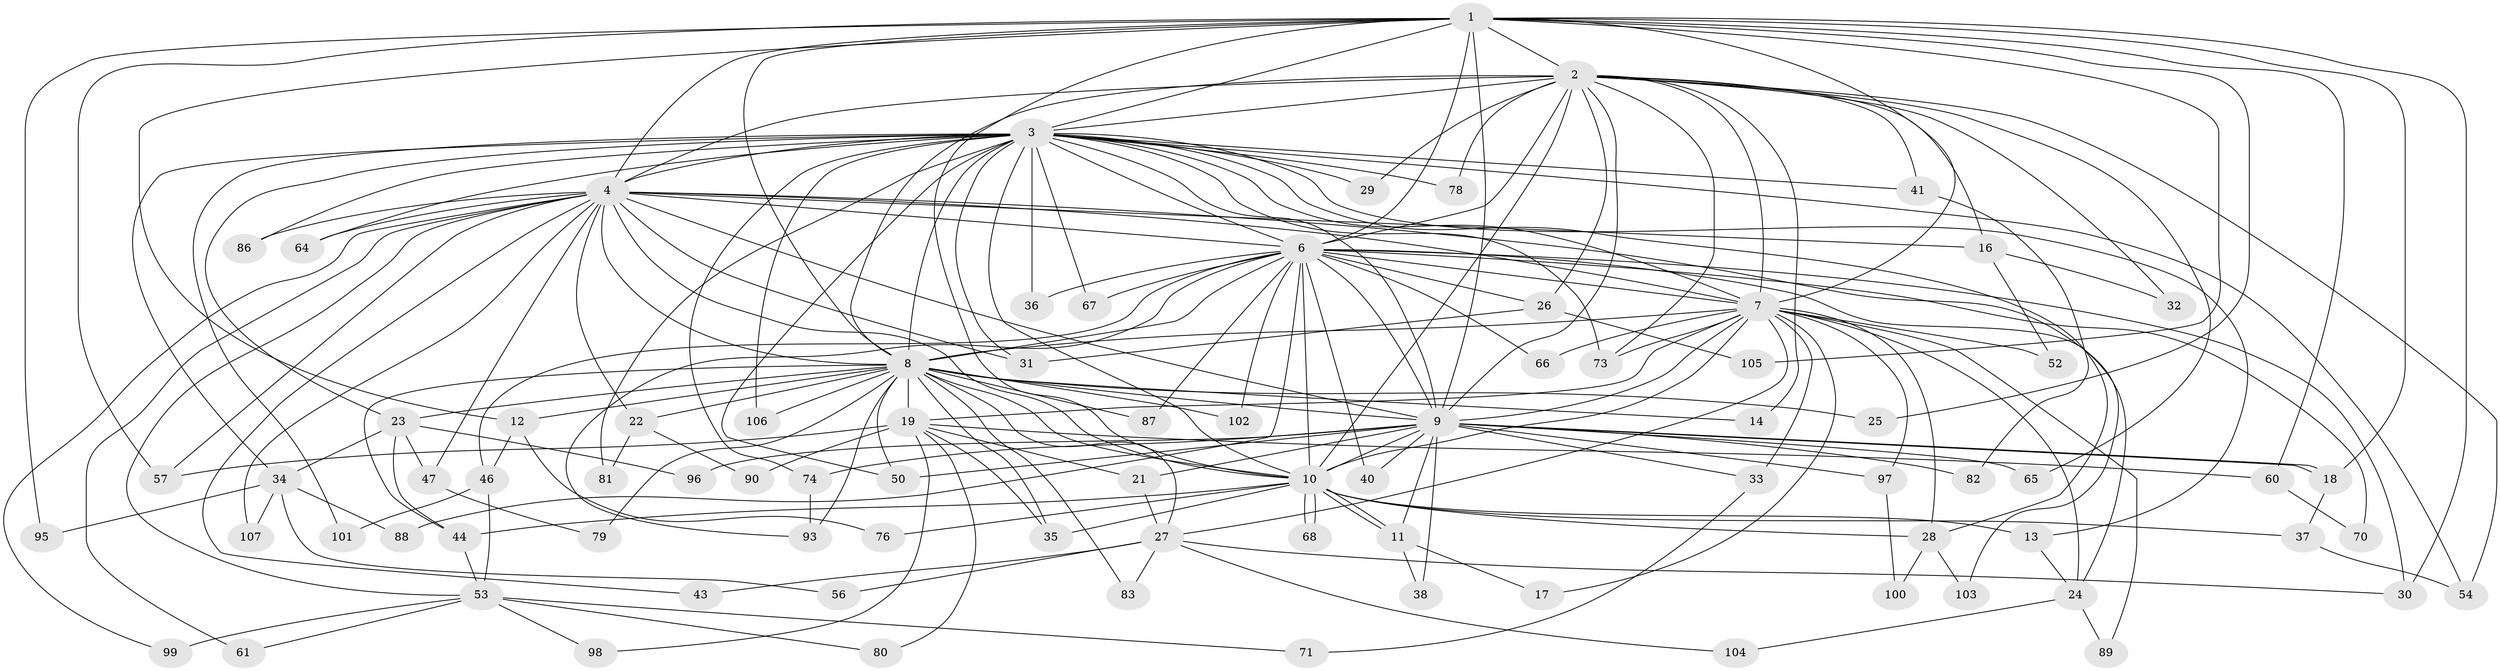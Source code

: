// Generated by graph-tools (version 1.1) at 2025/51/02/27/25 19:51:43]
// undirected, 84 vertices, 201 edges
graph export_dot {
graph [start="1"]
  node [color=gray90,style=filled];
  1 [super="+15"];
  2 [super="+55"];
  3 [super="+5"];
  4 [super="+48"];
  6 [super="+69"];
  7 [super="+75"];
  8 [super="+72"];
  9 [super="+20"];
  10 [super="+63"];
  11;
  12;
  13;
  14;
  16;
  17;
  18 [super="+49"];
  19 [super="+59"];
  21;
  22;
  23;
  24 [super="+39"];
  25;
  26;
  27 [super="+58"];
  28 [super="+62"];
  29;
  30 [super="+42"];
  31 [super="+45"];
  32;
  33;
  34 [super="+85"];
  35 [super="+77"];
  36;
  37;
  38;
  40;
  41;
  43;
  44 [super="+51"];
  46;
  47;
  50 [super="+91"];
  52;
  53 [super="+92"];
  54 [super="+84"];
  56;
  57;
  60;
  61;
  64;
  65;
  66;
  67;
  68;
  70;
  71;
  73 [super="+108"];
  74;
  76;
  78;
  79;
  80;
  81;
  82;
  83;
  86;
  87;
  88;
  89;
  90;
  93 [super="+94"];
  95;
  96;
  97;
  98;
  99;
  100;
  101;
  102;
  103;
  104;
  105;
  106;
  107;
  1 -- 2;
  1 -- 3 [weight=2];
  1 -- 4;
  1 -- 6;
  1 -- 7;
  1 -- 8;
  1 -- 9 [weight=2];
  1 -- 10;
  1 -- 12;
  1 -- 25;
  1 -- 30;
  1 -- 57;
  1 -- 60;
  1 -- 95;
  1 -- 105;
  1 -- 18;
  2 -- 3 [weight=2];
  2 -- 4;
  2 -- 6;
  2 -- 7;
  2 -- 8 [weight=2];
  2 -- 9;
  2 -- 10 [weight=2];
  2 -- 14;
  2 -- 16;
  2 -- 26;
  2 -- 29;
  2 -- 32;
  2 -- 41;
  2 -- 54;
  2 -- 65;
  2 -- 73;
  2 -- 78;
  3 -- 4 [weight=2];
  3 -- 6 [weight=2];
  3 -- 7 [weight=2];
  3 -- 8 [weight=2];
  3 -- 9 [weight=2];
  3 -- 10 [weight=3];
  3 -- 23;
  3 -- 29;
  3 -- 34 [weight=2];
  3 -- 36;
  3 -- 64;
  3 -- 86;
  3 -- 67;
  3 -- 73;
  3 -- 74;
  3 -- 13;
  3 -- 78;
  3 -- 81;
  3 -- 28;
  3 -- 31;
  3 -- 101;
  3 -- 41;
  3 -- 106;
  3 -- 50;
  3 -- 54;
  4 -- 6 [weight=2];
  4 -- 7;
  4 -- 8;
  4 -- 9;
  4 -- 10;
  4 -- 16;
  4 -- 22;
  4 -- 31;
  4 -- 43;
  4 -- 47;
  4 -- 57;
  4 -- 61;
  4 -- 86;
  4 -- 107;
  4 -- 64;
  4 -- 99;
  4 -- 103;
  4 -- 53;
  6 -- 7;
  6 -- 8;
  6 -- 9 [weight=2];
  6 -- 10;
  6 -- 26;
  6 -- 30;
  6 -- 36;
  6 -- 40;
  6 -- 46;
  6 -- 66;
  6 -- 67;
  6 -- 70;
  6 -- 87;
  6 -- 93;
  6 -- 102;
  6 -- 88;
  6 -- 24;
  7 -- 8;
  7 -- 9;
  7 -- 10;
  7 -- 17;
  7 -- 19;
  7 -- 24;
  7 -- 27;
  7 -- 28 [weight=2];
  7 -- 33;
  7 -- 52;
  7 -- 66;
  7 -- 89;
  7 -- 97;
  7 -- 73;
  8 -- 9;
  8 -- 10;
  8 -- 12;
  8 -- 14;
  8 -- 19;
  8 -- 22;
  8 -- 23;
  8 -- 25;
  8 -- 27;
  8 -- 35;
  8 -- 44;
  8 -- 50;
  8 -- 79;
  8 -- 83;
  8 -- 87;
  8 -- 93;
  8 -- 102;
  8 -- 106;
  9 -- 10;
  9 -- 18;
  9 -- 18;
  9 -- 21;
  9 -- 33;
  9 -- 38;
  9 -- 40;
  9 -- 65;
  9 -- 74;
  9 -- 82;
  9 -- 96;
  9 -- 97;
  9 -- 11;
  9 -- 50;
  10 -- 11;
  10 -- 11;
  10 -- 13;
  10 -- 37;
  10 -- 44;
  10 -- 68;
  10 -- 68;
  10 -- 76;
  10 -- 28;
  10 -- 35;
  11 -- 17;
  11 -- 38;
  12 -- 46;
  12 -- 76;
  13 -- 24;
  16 -- 32;
  16 -- 52;
  18 -- 37;
  19 -- 21;
  19 -- 35;
  19 -- 60;
  19 -- 90;
  19 -- 98;
  19 -- 80;
  19 -- 57;
  21 -- 27;
  22 -- 81;
  22 -- 90;
  23 -- 34;
  23 -- 47;
  23 -- 96;
  23 -- 44;
  24 -- 89;
  24 -- 104;
  26 -- 31;
  26 -- 105;
  27 -- 43;
  27 -- 56;
  27 -- 83;
  27 -- 104;
  27 -- 30;
  28 -- 100;
  28 -- 103;
  33 -- 71;
  34 -- 56;
  34 -- 88;
  34 -- 95;
  34 -- 107;
  37 -- 54;
  41 -- 82;
  44 -- 53;
  46 -- 53;
  46 -- 101;
  47 -- 79;
  53 -- 61;
  53 -- 71;
  53 -- 80;
  53 -- 98;
  53 -- 99;
  60 -- 70;
  74 -- 93;
  97 -- 100;
}
